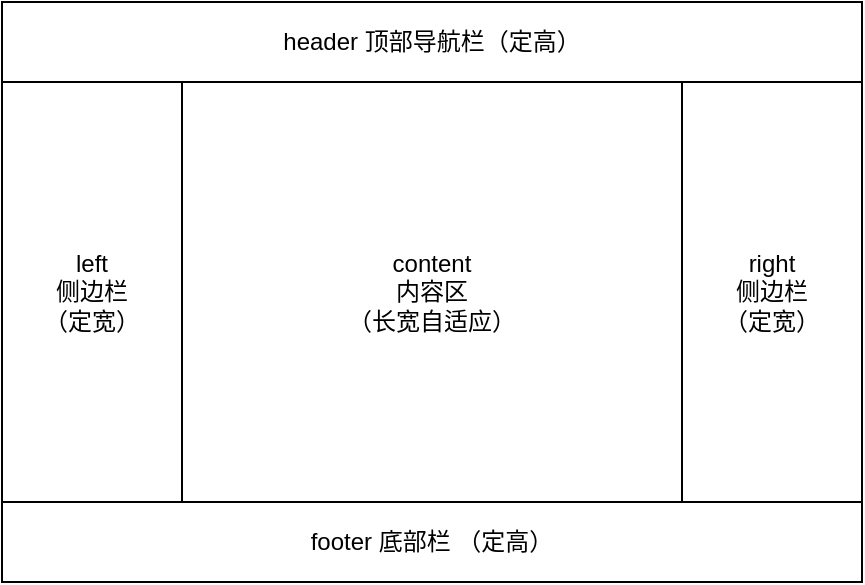 <mxfile version="26.2.12">
  <diagram name="第 1 页" id="kBb--a_ktQDg-oNDzyqh">
    <mxGraphModel dx="911" dy="485" grid="1" gridSize="10" guides="1" tooltips="1" connect="1" arrows="1" fold="1" page="1" pageScale="1" pageWidth="827" pageHeight="1169" math="0" shadow="0">
      <root>
        <mxCell id="0" />
        <mxCell id="1" parent="0" />
        <mxCell id="4Vhovje-M4J-kTaeHIU8-1" value="header 顶部导航栏（定高）" style="rounded=0;whiteSpace=wrap;html=1;" vertex="1" parent="1">
          <mxGeometry x="90" y="200" width="430" height="40" as="geometry" />
        </mxCell>
        <mxCell id="4Vhovje-M4J-kTaeHIU8-2" value="&lt;div&gt;content&lt;/div&gt;&lt;div&gt;内容区&lt;/div&gt;&lt;div&gt;（长宽自适应）&lt;/div&gt;" style="rounded=0;whiteSpace=wrap;html=1;" vertex="1" parent="1">
          <mxGeometry x="180" y="240" width="250" height="210" as="geometry" />
        </mxCell>
        <mxCell id="4Vhovje-M4J-kTaeHIU8-3" value="&lt;div&gt;left&lt;/div&gt;&lt;div&gt;侧边栏&lt;/div&gt;&lt;div&gt;（定宽）&lt;/div&gt;" style="rounded=0;whiteSpace=wrap;html=1;" vertex="1" parent="1">
          <mxGeometry x="90" y="240" width="90" height="210" as="geometry" />
        </mxCell>
        <mxCell id="4Vhovje-M4J-kTaeHIU8-4" value="&lt;div&gt;right&lt;/div&gt;&lt;div&gt;侧边栏&lt;/div&gt;&lt;div&gt;（定宽）&lt;/div&gt;" style="rounded=0;whiteSpace=wrap;html=1;" vertex="1" parent="1">
          <mxGeometry x="430" y="240" width="90" height="210" as="geometry" />
        </mxCell>
        <mxCell id="4Vhovje-M4J-kTaeHIU8-5" value="footer 底部栏 （定高）" style="rounded=0;whiteSpace=wrap;html=1;" vertex="1" parent="1">
          <mxGeometry x="90" y="450" width="430" height="40" as="geometry" />
        </mxCell>
      </root>
    </mxGraphModel>
  </diagram>
</mxfile>
